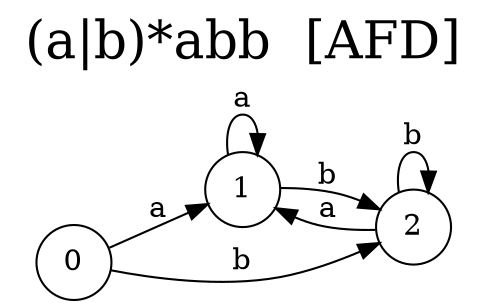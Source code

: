 digraph "Resultado Automata AFD" {
	label = "(a|b)*abb  [AFD]"
	labelloc  =  t
	fontsize  = 25
	rankdir=LR size="8,5"
	node [shape=doublecircle]
	node [shape=circle]
	0
	node [shape=none]
	node [shape=circle]
	0 -> 1[label="a"]
	0 -> 2[label="b"]
	2 -> 1[label="a"]
	2 -> 2[label="b"]
	1 -> 1[label="a"]
	1 -> 2[label="b"]
}